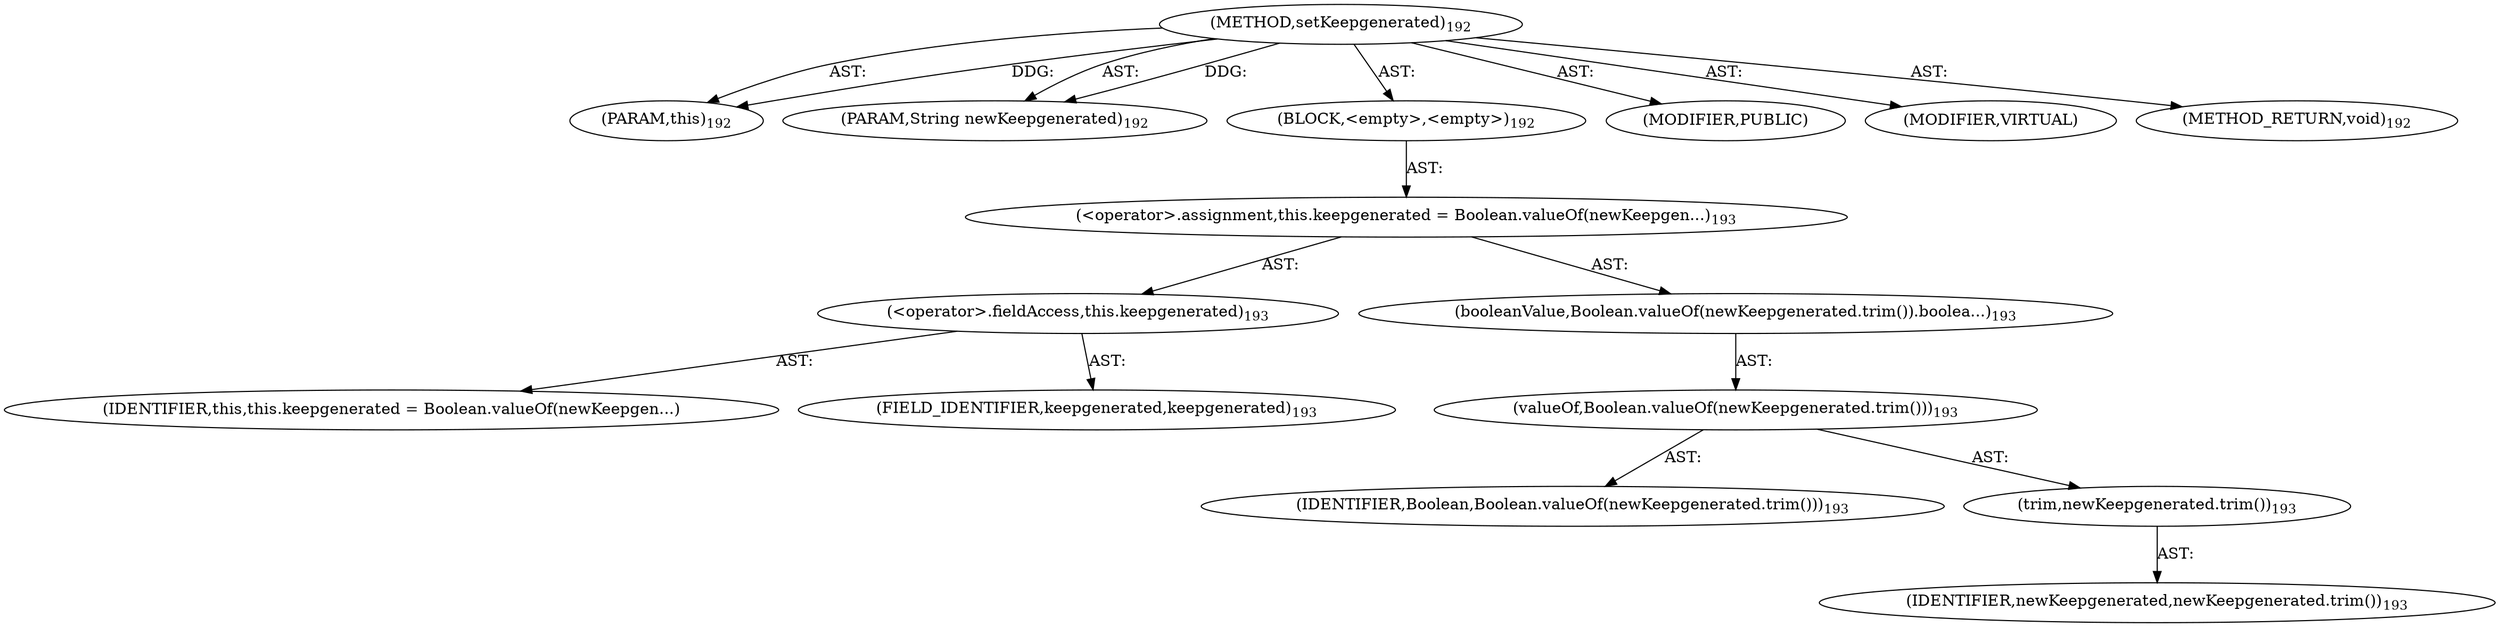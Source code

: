 digraph "setKeepgenerated" {  
"111669149700" [label = <(METHOD,setKeepgenerated)<SUB>192</SUB>> ]
"115964116999" [label = <(PARAM,this)<SUB>192</SUB>> ]
"115964117000" [label = <(PARAM,String newKeepgenerated)<SUB>192</SUB>> ]
"25769803790" [label = <(BLOCK,&lt;empty&gt;,&lt;empty&gt;)<SUB>192</SUB>> ]
"30064771186" [label = <(&lt;operator&gt;.assignment,this.keepgenerated = Boolean.valueOf(newKeepgen...)<SUB>193</SUB>> ]
"30064771187" [label = <(&lt;operator&gt;.fieldAccess,this.keepgenerated)<SUB>193</SUB>> ]
"68719476813" [label = <(IDENTIFIER,this,this.keepgenerated = Boolean.valueOf(newKeepgen...)> ]
"55834574871" [label = <(FIELD_IDENTIFIER,keepgenerated,keepgenerated)<SUB>193</SUB>> ]
"30064771188" [label = <(booleanValue,Boolean.valueOf(newKeepgenerated.trim()).boolea...)<SUB>193</SUB>> ]
"30064771189" [label = <(valueOf,Boolean.valueOf(newKeepgenerated.trim()))<SUB>193</SUB>> ]
"68719476814" [label = <(IDENTIFIER,Boolean,Boolean.valueOf(newKeepgenerated.trim()))<SUB>193</SUB>> ]
"30064771190" [label = <(trim,newKeepgenerated.trim())<SUB>193</SUB>> ]
"68719476815" [label = <(IDENTIFIER,newKeepgenerated,newKeepgenerated.trim())<SUB>193</SUB>> ]
"133143986190" [label = <(MODIFIER,PUBLIC)> ]
"133143986191" [label = <(MODIFIER,VIRTUAL)> ]
"128849018884" [label = <(METHOD_RETURN,void)<SUB>192</SUB>> ]
  "111669149700" -> "115964116999"  [ label = "AST: "] 
  "111669149700" -> "115964117000"  [ label = "AST: "] 
  "111669149700" -> "25769803790"  [ label = "AST: "] 
  "111669149700" -> "133143986190"  [ label = "AST: "] 
  "111669149700" -> "133143986191"  [ label = "AST: "] 
  "111669149700" -> "128849018884"  [ label = "AST: "] 
  "25769803790" -> "30064771186"  [ label = "AST: "] 
  "30064771186" -> "30064771187"  [ label = "AST: "] 
  "30064771186" -> "30064771188"  [ label = "AST: "] 
  "30064771187" -> "68719476813"  [ label = "AST: "] 
  "30064771187" -> "55834574871"  [ label = "AST: "] 
  "30064771188" -> "30064771189"  [ label = "AST: "] 
  "30064771189" -> "68719476814"  [ label = "AST: "] 
  "30064771189" -> "30064771190"  [ label = "AST: "] 
  "30064771190" -> "68719476815"  [ label = "AST: "] 
  "111669149700" -> "115964116999"  [ label = "DDG: "] 
  "111669149700" -> "115964117000"  [ label = "DDG: "] 
}
